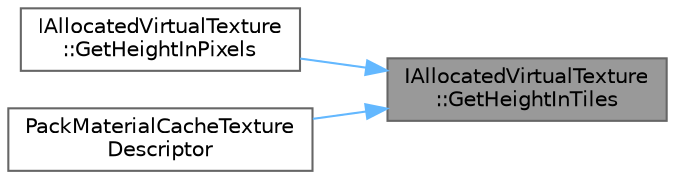 digraph "IAllocatedVirtualTexture::GetHeightInTiles"
{
 // INTERACTIVE_SVG=YES
 // LATEX_PDF_SIZE
  bgcolor="transparent";
  edge [fontname=Helvetica,fontsize=10,labelfontname=Helvetica,labelfontsize=10];
  node [fontname=Helvetica,fontsize=10,shape=box,height=0.2,width=0.4];
  rankdir="RL";
  Node1 [id="Node000001",label="IAllocatedVirtualTexture\l::GetHeightInTiles",height=0.2,width=0.4,color="gray40", fillcolor="grey60", style="filled", fontcolor="black",tooltip=" "];
  Node1 -> Node2 [id="edge1_Node000001_Node000002",dir="back",color="steelblue1",style="solid",tooltip=" "];
  Node2 [id="Node000002",label="IAllocatedVirtualTexture\l::GetHeightInPixels",height=0.2,width=0.4,color="grey40", fillcolor="white", style="filled",URL="$dc/d35/classIAllocatedVirtualTexture.html#a8af923ea8334fe5c62ae23d16c1b7c3f",tooltip=" "];
  Node1 -> Node3 [id="edge2_Node000001_Node000003",dir="back",color="steelblue1",style="solid",tooltip=" "];
  Node3 [id="Node000003",label="PackMaterialCacheTexture\lDescriptor",height=0.2,width=0.4,color="grey40", fillcolor="white", style="filled",URL="$d7/d4c/MaterialCacheVirtualTextureDescriptor_8h.html#a9e4c7438f4b0c5780e10635fa66ea78e",tooltip=" "];
}
